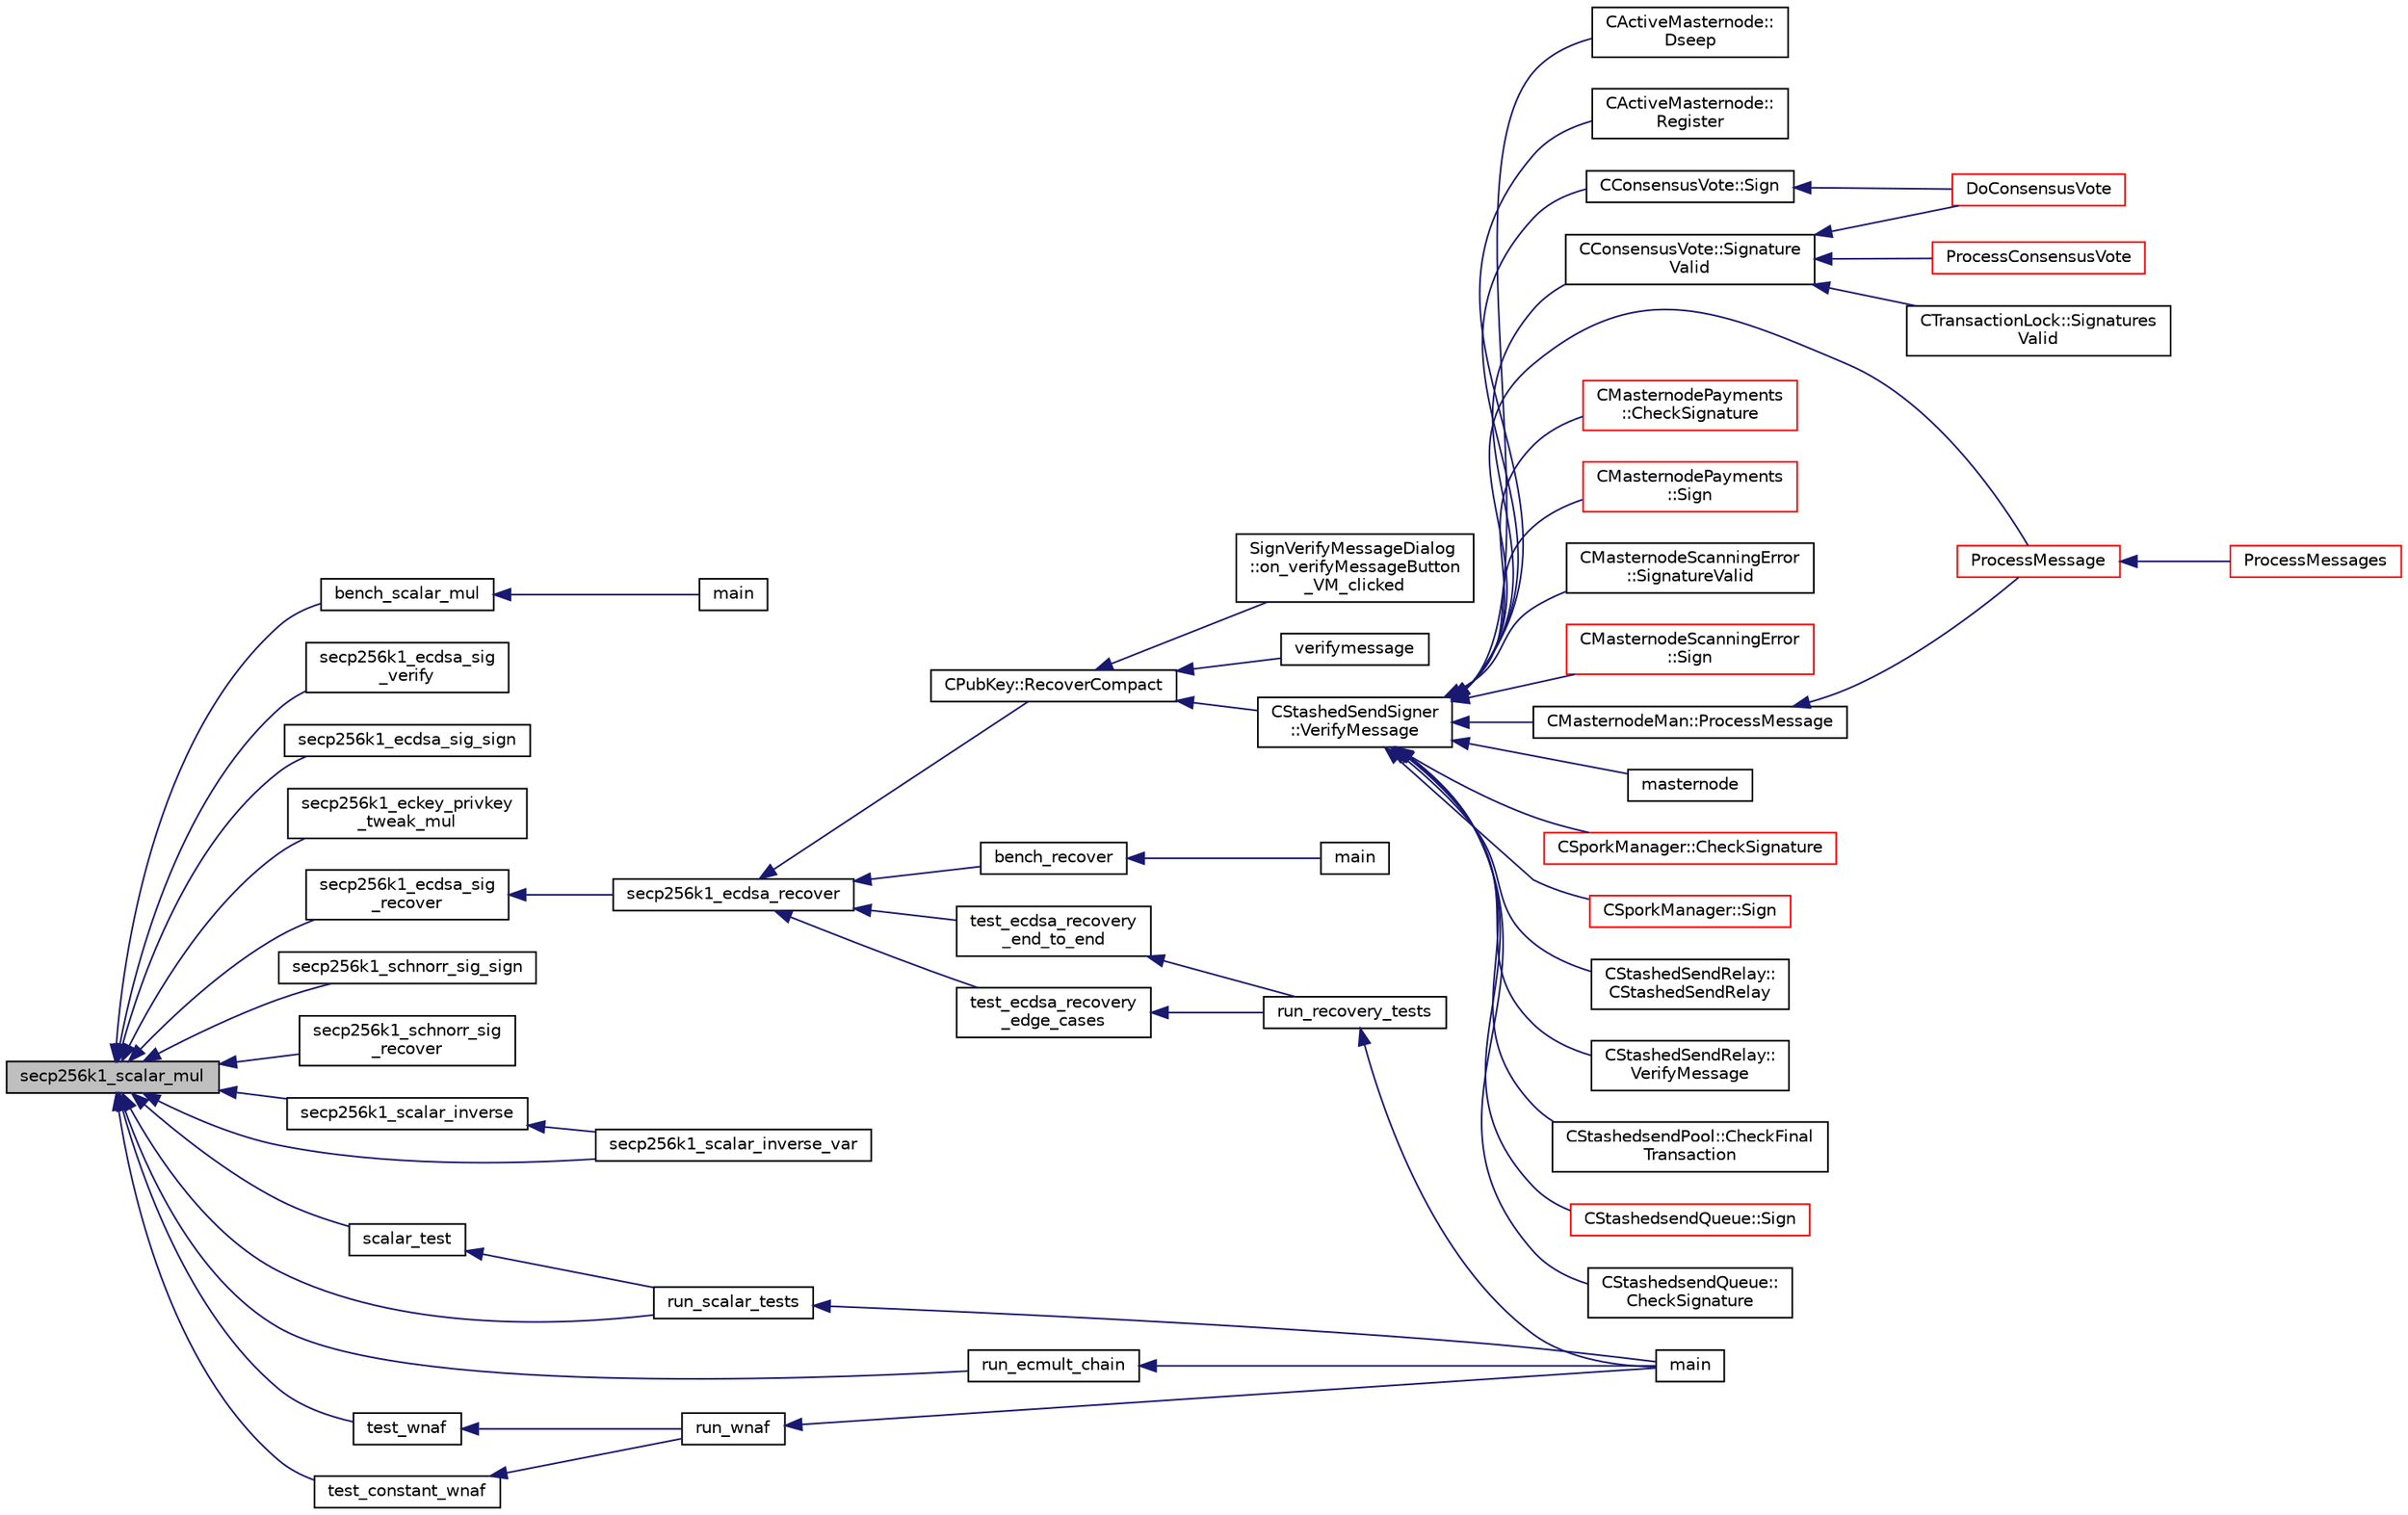 digraph "secp256k1_scalar_mul"
{
  edge [fontname="Helvetica",fontsize="10",labelfontname="Helvetica",labelfontsize="10"];
  node [fontname="Helvetica",fontsize="10",shape=record];
  rankdir="LR";
  Node1104 [label="secp256k1_scalar_mul",height=0.2,width=0.4,color="black", fillcolor="grey75", style="filled", fontcolor="black"];
  Node1104 -> Node1105 [dir="back",color="midnightblue",fontsize="10",style="solid",fontname="Helvetica"];
  Node1105 [label="bench_scalar_mul",height=0.2,width=0.4,color="black", fillcolor="white", style="filled",URL="$d9/d5e/bench__internal_8c.html#a01cf2d68b95f3289092b392a96afb45f"];
  Node1105 -> Node1106 [dir="back",color="midnightblue",fontsize="10",style="solid",fontname="Helvetica"];
  Node1106 [label="main",height=0.2,width=0.4,color="black", fillcolor="white", style="filled",URL="$d9/d5e/bench__internal_8c.html#a3c04138a5bfe5d72780bb7e82a18e627"];
  Node1104 -> Node1107 [dir="back",color="midnightblue",fontsize="10",style="solid",fontname="Helvetica"];
  Node1107 [label="secp256k1_ecdsa_sig\l_verify",height=0.2,width=0.4,color="black", fillcolor="white", style="filled",URL="$d5/d27/ecdsa__impl_8h.html#a3f5883c08cc865fd9a4ca3f6173b1c26"];
  Node1104 -> Node1108 [dir="back",color="midnightblue",fontsize="10",style="solid",fontname="Helvetica"];
  Node1108 [label="secp256k1_ecdsa_sig_sign",height=0.2,width=0.4,color="black", fillcolor="white", style="filled",URL="$d5/d27/ecdsa__impl_8h.html#a3eaa1b23550fa2ccf948e67f2c87a330"];
  Node1104 -> Node1109 [dir="back",color="midnightblue",fontsize="10",style="solid",fontname="Helvetica"];
  Node1109 [label="secp256k1_eckey_privkey\l_tweak_mul",height=0.2,width=0.4,color="black", fillcolor="white", style="filled",URL="$de/dd9/eckey__impl_8h.html#a44d6fea032144d033d49fd5c19f51a95"];
  Node1104 -> Node1110 [dir="back",color="midnightblue",fontsize="10",style="solid",fontname="Helvetica"];
  Node1110 [label="secp256k1_ecdsa_sig\l_recover",height=0.2,width=0.4,color="black", fillcolor="white", style="filled",URL="$d6/d5d/recovery_2main__impl_8h.html#a1a831ed991717749ed9d200bb9d3f03b"];
  Node1110 -> Node1111 [dir="back",color="midnightblue",fontsize="10",style="solid",fontname="Helvetica"];
  Node1111 [label="secp256k1_ecdsa_recover",height=0.2,width=0.4,color="black", fillcolor="white", style="filled",URL="$d6/d5d/recovery_2main__impl_8h.html#a75f3e32e9a25eac9e8f9d3a5a8b0dc94",tooltip="Recover an ECDSA public key from a signature. "];
  Node1111 -> Node1112 [dir="back",color="midnightblue",fontsize="10",style="solid",fontname="Helvetica"];
  Node1112 [label="CPubKey::RecoverCompact",height=0.2,width=0.4,color="black", fillcolor="white", style="filled",URL="$da/d4e/class_c_pub_key.html#a169505e735a02db385486b0affeb565c"];
  Node1112 -> Node1113 [dir="back",color="midnightblue",fontsize="10",style="solid",fontname="Helvetica"];
  Node1113 [label="SignVerifyMessageDialog\l::on_verifyMessageButton\l_VM_clicked",height=0.2,width=0.4,color="black", fillcolor="white", style="filled",URL="$d1/d26/class_sign_verify_message_dialog.html#ae37dec200b27f23c409221511447ae1e"];
  Node1112 -> Node1114 [dir="back",color="midnightblue",fontsize="10",style="solid",fontname="Helvetica"];
  Node1114 [label="verifymessage",height=0.2,width=0.4,color="black", fillcolor="white", style="filled",URL="$db/d48/rpcmisc_8cpp.html#ad8fce781dfd9dfd4866bba2a4589141a"];
  Node1112 -> Node1115 [dir="back",color="midnightblue",fontsize="10",style="solid",fontname="Helvetica"];
  Node1115 [label="CStashedSendSigner\l::VerifyMessage",height=0.2,width=0.4,color="black", fillcolor="white", style="filled",URL="$da/d0a/class_c_stashed_send_signer.html#a917e4eb567f2005a73ef59bafcf46bd4",tooltip="Verify the message, returns true if succcessful. "];
  Node1115 -> Node1116 [dir="back",color="midnightblue",fontsize="10",style="solid",fontname="Helvetica"];
  Node1116 [label="CActiveMasternode::\lDseep",height=0.2,width=0.4,color="black", fillcolor="white", style="filled",URL="$d9/d29/class_c_active_masternode.html#aa14a1a9611f6b73cc3e860cda75de88c"];
  Node1115 -> Node1117 [dir="back",color="midnightblue",fontsize="10",style="solid",fontname="Helvetica"];
  Node1117 [label="CActiveMasternode::\lRegister",height=0.2,width=0.4,color="black", fillcolor="white", style="filled",URL="$d9/d29/class_c_active_masternode.html#a1fd28a721112cda22fe2f9e1045cf397",tooltip="Register any Masternode. "];
  Node1115 -> Node1118 [dir="back",color="midnightblue",fontsize="10",style="solid",fontname="Helvetica"];
  Node1118 [label="CConsensusVote::Signature\lValid",height=0.2,width=0.4,color="black", fillcolor="white", style="filled",URL="$dc/da2/class_c_consensus_vote.html#ac6550a89acee255e0035e189a42a6310"];
  Node1118 -> Node1119 [dir="back",color="midnightblue",fontsize="10",style="solid",fontname="Helvetica"];
  Node1119 [label="DoConsensusVote",height=0.2,width=0.4,color="red", fillcolor="white", style="filled",URL="$d6/d5f/instantx_8h.html#a0753801d6e6eb2cb230a85a6ba6fd371"];
  Node1118 -> Node1136 [dir="back",color="midnightblue",fontsize="10",style="solid",fontname="Helvetica"];
  Node1136 [label="ProcessConsensusVote",height=0.2,width=0.4,color="red", fillcolor="white", style="filled",URL="$d6/d5f/instantx_8h.html#a5d4434bfb70f64f95aa4de9286cbae94"];
  Node1118 -> Node1137 [dir="back",color="midnightblue",fontsize="10",style="solid",fontname="Helvetica"];
  Node1137 [label="CTransactionLock::Signatures\lValid",height=0.2,width=0.4,color="black", fillcolor="white", style="filled",URL="$d9/dbb/class_c_transaction_lock.html#a71cb6705a8f0bfb4a8453d3b284e3cf7"];
  Node1115 -> Node1138 [dir="back",color="midnightblue",fontsize="10",style="solid",fontname="Helvetica"];
  Node1138 [label="CConsensusVote::Sign",height=0.2,width=0.4,color="black", fillcolor="white", style="filled",URL="$dc/da2/class_c_consensus_vote.html#a687495887aa75f5d5bb70f93ecb820d0"];
  Node1138 -> Node1119 [dir="back",color="midnightblue",fontsize="10",style="solid",fontname="Helvetica"];
  Node1115 -> Node1121 [dir="back",color="midnightblue",fontsize="10",style="solid",fontname="Helvetica"];
  Node1121 [label="ProcessMessage",height=0.2,width=0.4,color="red", fillcolor="white", style="filled",URL="$df/d0a/main_8cpp.html#a8ba92b1a4bce3c835e887a9073d17d8e"];
  Node1121 -> Node1122 [dir="back",color="midnightblue",fontsize="10",style="solid",fontname="Helvetica"];
  Node1122 [label="ProcessMessages",height=0.2,width=0.4,color="red", fillcolor="white", style="filled",URL="$d4/dbf/main_8h.html#a196f9318f02448b85b28d612698934fd"];
  Node1115 -> Node1139 [dir="back",color="midnightblue",fontsize="10",style="solid",fontname="Helvetica"];
  Node1139 [label="CMasternodePayments\l::CheckSignature",height=0.2,width=0.4,color="red", fillcolor="white", style="filled",URL="$dc/d9a/class_c_masternode_payments.html#a2ca2af0178969784235c7917b226af32"];
  Node1115 -> Node1142 [dir="back",color="midnightblue",fontsize="10",style="solid",fontname="Helvetica"];
  Node1142 [label="CMasternodePayments\l::Sign",height=0.2,width=0.4,color="red", fillcolor="white", style="filled",URL="$dc/d9a/class_c_masternode_payments.html#a7d04afdf936b8de605ab6f478c7fad51"];
  Node1115 -> Node1154 [dir="back",color="midnightblue",fontsize="10",style="solid",fontname="Helvetica"];
  Node1154 [label="CMasternodeScanningError\l::SignatureValid",height=0.2,width=0.4,color="black", fillcolor="white", style="filled",URL="$d0/de7/class_c_masternode_scanning_error.html#ae90fca573f70f7faa4c9f3a5db145f36"];
  Node1115 -> Node1155 [dir="back",color="midnightblue",fontsize="10",style="solid",fontname="Helvetica"];
  Node1155 [label="CMasternodeScanningError\l::Sign",height=0.2,width=0.4,color="red", fillcolor="white", style="filled",URL="$d0/de7/class_c_masternode_scanning_error.html#afdc8ec9b08767cdf3c6a6cc819af7d09"];
  Node1115 -> Node1157 [dir="back",color="midnightblue",fontsize="10",style="solid",fontname="Helvetica"];
  Node1157 [label="CMasternodeMan::ProcessMessage",height=0.2,width=0.4,color="black", fillcolor="white", style="filled",URL="$dc/d6b/class_c_masternode_man.html#ae3e5d263cebdcd932eca49caeadce9aa"];
  Node1157 -> Node1121 [dir="back",color="midnightblue",fontsize="10",style="solid",fontname="Helvetica"];
  Node1115 -> Node1135 [dir="back",color="midnightblue",fontsize="10",style="solid",fontname="Helvetica"];
  Node1135 [label="masternode",height=0.2,width=0.4,color="black", fillcolor="white", style="filled",URL="$d5/d6b/rpcstashedsend_8cpp.html#a30609e443aeb47c29ed0878d16b1b5e1"];
  Node1115 -> Node1158 [dir="back",color="midnightblue",fontsize="10",style="solid",fontname="Helvetica"];
  Node1158 [label="CSporkManager::CheckSignature",height=0.2,width=0.4,color="red", fillcolor="white", style="filled",URL="$d2/d5e/class_c_spork_manager.html#a697d8c0ce5c422ea125eee96687aa7b3"];
  Node1115 -> Node1161 [dir="back",color="midnightblue",fontsize="10",style="solid",fontname="Helvetica"];
  Node1161 [label="CSporkManager::Sign",height=0.2,width=0.4,color="red", fillcolor="white", style="filled",URL="$d2/d5e/class_c_spork_manager.html#adf1b5d40f378c4bd3a5ea31905b11f30"];
  Node1115 -> Node1165 [dir="back",color="midnightblue",fontsize="10",style="solid",fontname="Helvetica"];
  Node1165 [label="CStashedSendRelay::\lCStashedSendRelay",height=0.2,width=0.4,color="black", fillcolor="white", style="filled",URL="$d2/d25/class_c_stashed_send_relay.html#ac4f08ff3af1c8730a259abe6dc0972f5"];
  Node1115 -> Node1166 [dir="back",color="midnightblue",fontsize="10",style="solid",fontname="Helvetica"];
  Node1166 [label="CStashedSendRelay::\lVerifyMessage",height=0.2,width=0.4,color="black", fillcolor="white", style="filled",URL="$d2/d25/class_c_stashed_send_relay.html#afbd1e6eeec3e89109d9fcb0d899da517"];
  Node1115 -> Node1167 [dir="back",color="midnightblue",fontsize="10",style="solid",fontname="Helvetica"];
  Node1167 [label="CStashedsendPool::CheckFinal\lTransaction",height=0.2,width=0.4,color="black", fillcolor="white", style="filled",URL="$dd/d8a/class_c_stashedsend_pool.html#aba122588a53a90150595bc4279beb67c"];
  Node1115 -> Node1168 [dir="back",color="midnightblue",fontsize="10",style="solid",fontname="Helvetica"];
  Node1168 [label="CStashedsendQueue::Sign",height=0.2,width=0.4,color="red", fillcolor="white", style="filled",URL="$dd/d34/class_c_stashedsend_queue.html#a781354a3071b29fbf76df2353919933c",tooltip="Sign this Stashedsend transaction. "];
  Node1115 -> Node1173 [dir="back",color="midnightblue",fontsize="10",style="solid",fontname="Helvetica"];
  Node1173 [label="CStashedsendQueue::\lCheckSignature",height=0.2,width=0.4,color="black", fillcolor="white", style="filled",URL="$dd/d34/class_c_stashedsend_queue.html#ac272b4813415870e369a62d267e852ca",tooltip="Check if we have a valid Masternode address. "];
  Node1111 -> Node1174 [dir="back",color="midnightblue",fontsize="10",style="solid",fontname="Helvetica"];
  Node1174 [label="bench_recover",height=0.2,width=0.4,color="black", fillcolor="white", style="filled",URL="$d7/d8e/bench__recover_8c.html#a6bbc6888c36d93d55e5410b25121db10"];
  Node1174 -> Node1175 [dir="back",color="midnightblue",fontsize="10",style="solid",fontname="Helvetica"];
  Node1175 [label="main",height=0.2,width=0.4,color="black", fillcolor="white", style="filled",URL="$d7/d8e/bench__recover_8c.html#a840291bc02cba5474a4cb46a9b9566fe"];
  Node1111 -> Node1176 [dir="back",color="midnightblue",fontsize="10",style="solid",fontname="Helvetica"];
  Node1176 [label="test_ecdsa_recovery\l_end_to_end",height=0.2,width=0.4,color="black", fillcolor="white", style="filled",URL="$d3/d71/recovery_2tests__impl_8h.html#a70649882936497184992dfaa06b1106f"];
  Node1176 -> Node1177 [dir="back",color="midnightblue",fontsize="10",style="solid",fontname="Helvetica"];
  Node1177 [label="run_recovery_tests",height=0.2,width=0.4,color="black", fillcolor="white", style="filled",URL="$d3/d71/recovery_2tests__impl_8h.html#a3a06f71955483e9502f3c408857407f2"];
  Node1177 -> Node1178 [dir="back",color="midnightblue",fontsize="10",style="solid",fontname="Helvetica"];
  Node1178 [label="main",height=0.2,width=0.4,color="black", fillcolor="white", style="filled",URL="$d5/d7f/tests_8c.html#a3c04138a5bfe5d72780bb7e82a18e627"];
  Node1111 -> Node1179 [dir="back",color="midnightblue",fontsize="10",style="solid",fontname="Helvetica"];
  Node1179 [label="test_ecdsa_recovery\l_edge_cases",height=0.2,width=0.4,color="black", fillcolor="white", style="filled",URL="$d3/d71/recovery_2tests__impl_8h.html#ad6d3138600637a7c940bc40a22795e46"];
  Node1179 -> Node1177 [dir="back",color="midnightblue",fontsize="10",style="solid",fontname="Helvetica"];
  Node1104 -> Node1180 [dir="back",color="midnightblue",fontsize="10",style="solid",fontname="Helvetica"];
  Node1180 [label="secp256k1_schnorr_sig_sign",height=0.2,width=0.4,color="black", fillcolor="white", style="filled",URL="$d9/d8b/schnorr__impl_8h.html#ab58ca77446a7d8daff985d07d43e7175",tooltip="Custom Schnorr-based signature scheme. "];
  Node1104 -> Node1181 [dir="back",color="midnightblue",fontsize="10",style="solid",fontname="Helvetica"];
  Node1181 [label="secp256k1_schnorr_sig\l_recover",height=0.2,width=0.4,color="black", fillcolor="white", style="filled",URL="$d9/d8b/schnorr__impl_8h.html#a41cf1a1167f3b8c7b6fdd4fea6abdbce"];
  Node1104 -> Node1182 [dir="back",color="midnightblue",fontsize="10",style="solid",fontname="Helvetica"];
  Node1182 [label="secp256k1_scalar_inverse",height=0.2,width=0.4,color="black", fillcolor="white", style="filled",URL="$dd/da5/scalar__impl_8h.html#a6e0ddc9f18b11d179a94d5fac2d455fd"];
  Node1182 -> Node1183 [dir="back",color="midnightblue",fontsize="10",style="solid",fontname="Helvetica"];
  Node1183 [label="secp256k1_scalar_inverse_var",height=0.2,width=0.4,color="black", fillcolor="white", style="filled",URL="$dd/da5/scalar__impl_8h.html#a4a61fe7aed51d7852d651a676e14b0bb"];
  Node1104 -> Node1183 [dir="back",color="midnightblue",fontsize="10",style="solid",fontname="Helvetica"];
  Node1104 -> Node1184 [dir="back",color="midnightblue",fontsize="10",style="solid",fontname="Helvetica"];
  Node1184 [label="scalar_test",height=0.2,width=0.4,color="black", fillcolor="white", style="filled",URL="$d5/d7f/tests_8c.html#a0ac2e9ed5b8ba27e48fba5150cebfa82"];
  Node1184 -> Node1185 [dir="back",color="midnightblue",fontsize="10",style="solid",fontname="Helvetica"];
  Node1185 [label="run_scalar_tests",height=0.2,width=0.4,color="black", fillcolor="white", style="filled",URL="$d5/d7f/tests_8c.html#afc29a3cda8faeba097ce967f24fcb9d1"];
  Node1185 -> Node1178 [dir="back",color="midnightblue",fontsize="10",style="solid",fontname="Helvetica"];
  Node1104 -> Node1185 [dir="back",color="midnightblue",fontsize="10",style="solid",fontname="Helvetica"];
  Node1104 -> Node1186 [dir="back",color="midnightblue",fontsize="10",style="solid",fontname="Helvetica"];
  Node1186 [label="run_ecmult_chain",height=0.2,width=0.4,color="black", fillcolor="white", style="filled",URL="$d5/d7f/tests_8c.html#aec6ef7189f31c2b9628cedf9154f6929"];
  Node1186 -> Node1178 [dir="back",color="midnightblue",fontsize="10",style="solid",fontname="Helvetica"];
  Node1104 -> Node1187 [dir="back",color="midnightblue",fontsize="10",style="solid",fontname="Helvetica"];
  Node1187 [label="test_wnaf",height=0.2,width=0.4,color="black", fillcolor="white", style="filled",URL="$d5/d7f/tests_8c.html#a7ca78a9b379dc40e8b025b145dd5648a"];
  Node1187 -> Node1188 [dir="back",color="midnightblue",fontsize="10",style="solid",fontname="Helvetica"];
  Node1188 [label="run_wnaf",height=0.2,width=0.4,color="black", fillcolor="white", style="filled",URL="$d5/d7f/tests_8c.html#af3c34e47a9088ad0f5f0df779303a85a"];
  Node1188 -> Node1178 [dir="back",color="midnightblue",fontsize="10",style="solid",fontname="Helvetica"];
  Node1104 -> Node1189 [dir="back",color="midnightblue",fontsize="10",style="solid",fontname="Helvetica"];
  Node1189 [label="test_constant_wnaf",height=0.2,width=0.4,color="black", fillcolor="white", style="filled",URL="$d5/d7f/tests_8c.html#ab1b83b06f2b16b37ec472a91775d1a94"];
  Node1189 -> Node1188 [dir="back",color="midnightblue",fontsize="10",style="solid",fontname="Helvetica"];
}
